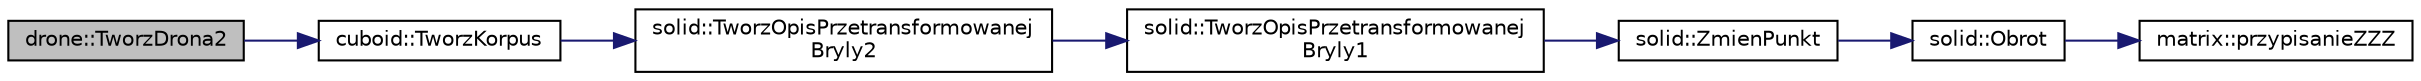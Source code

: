 digraph "drone::TworzDrona2"
{
 // LATEX_PDF_SIZE
  edge [fontname="Helvetica",fontsize="10",labelfontname="Helvetica",labelfontsize="10"];
  node [fontname="Helvetica",fontsize="10",shape=record];
  rankdir="LR";
  Node1 [label="drone::TworzDrona2",height=0.2,width=0.4,color="black", fillcolor="grey75", style="filled", fontcolor="black",tooltip=" "];
  Node1 -> Node2 [color="midnightblue",fontsize="10",style="solid",fontname="Helvetica"];
  Node2 [label="cuboid::TworzKorpus",height=0.2,width=0.4,color="black", fillcolor="white", style="filled",URL="$classcuboid.html#a58d8a6ea6dfa7f4b30eecf3d26cef875",tooltip="Function that creates body of a drone."];
  Node2 -> Node3 [color="midnightblue",fontsize="10",style="solid",fontname="Helvetica"];
  Node3 [label="solid::TworzOpisPrzetransformowanej\lBryly2",height=0.2,width=0.4,color="black", fillcolor="white", style="filled",URL="$classsolid.html#a1b906608160300ab398231c3194b9c10",tooltip="Function resposible for proper inter-file savenigs."];
  Node3 -> Node4 [color="midnightblue",fontsize="10",style="solid",fontname="Helvetica"];
  Node4 [label="solid::TworzOpisPrzetransformowanej\lBryly1",height=0.2,width=0.4,color="black", fillcolor="white", style="filled",URL="$classsolid.html#aea0dd59903a371c3d277e013d27e467b",tooltip="Function that saves transformed pionts to a file."];
  Node4 -> Node5 [color="midnightblue",fontsize="10",style="solid",fontname="Helvetica"];
  Node5 [label="solid::ZmienPunkt",height=0.2,width=0.4,color="black", fillcolor="white", style="filled",URL="$classsolid.html#a362fd944f44b271a035d1a773c0d8807",tooltip="Function that change (truns and moves) a single point by given angle and translation."];
  Node5 -> Node6 [color="midnightblue",fontsize="10",style="solid",fontname="Helvetica"];
  Node6 [label="solid::Obrot",height=0.2,width=0.4,color="black", fillcolor="white", style="filled",URL="$classsolid.html#a1df6aa4cd4830083477bb65a0760a750",tooltip="Function that change (turns) a single point coordinates by given angle."];
  Node6 -> Node7 [color="midnightblue",fontsize="10",style="solid",fontname="Helvetica"];
  Node7 [label="matrix::przypisanieZZZ",height=0.2,width=0.4,color="black", fillcolor="white", style="filled",URL="$classmatrix.html#a3c54b84198b67754aa9c65d534ddbc3f",tooltip="Delkaracje funkcji."];
}
